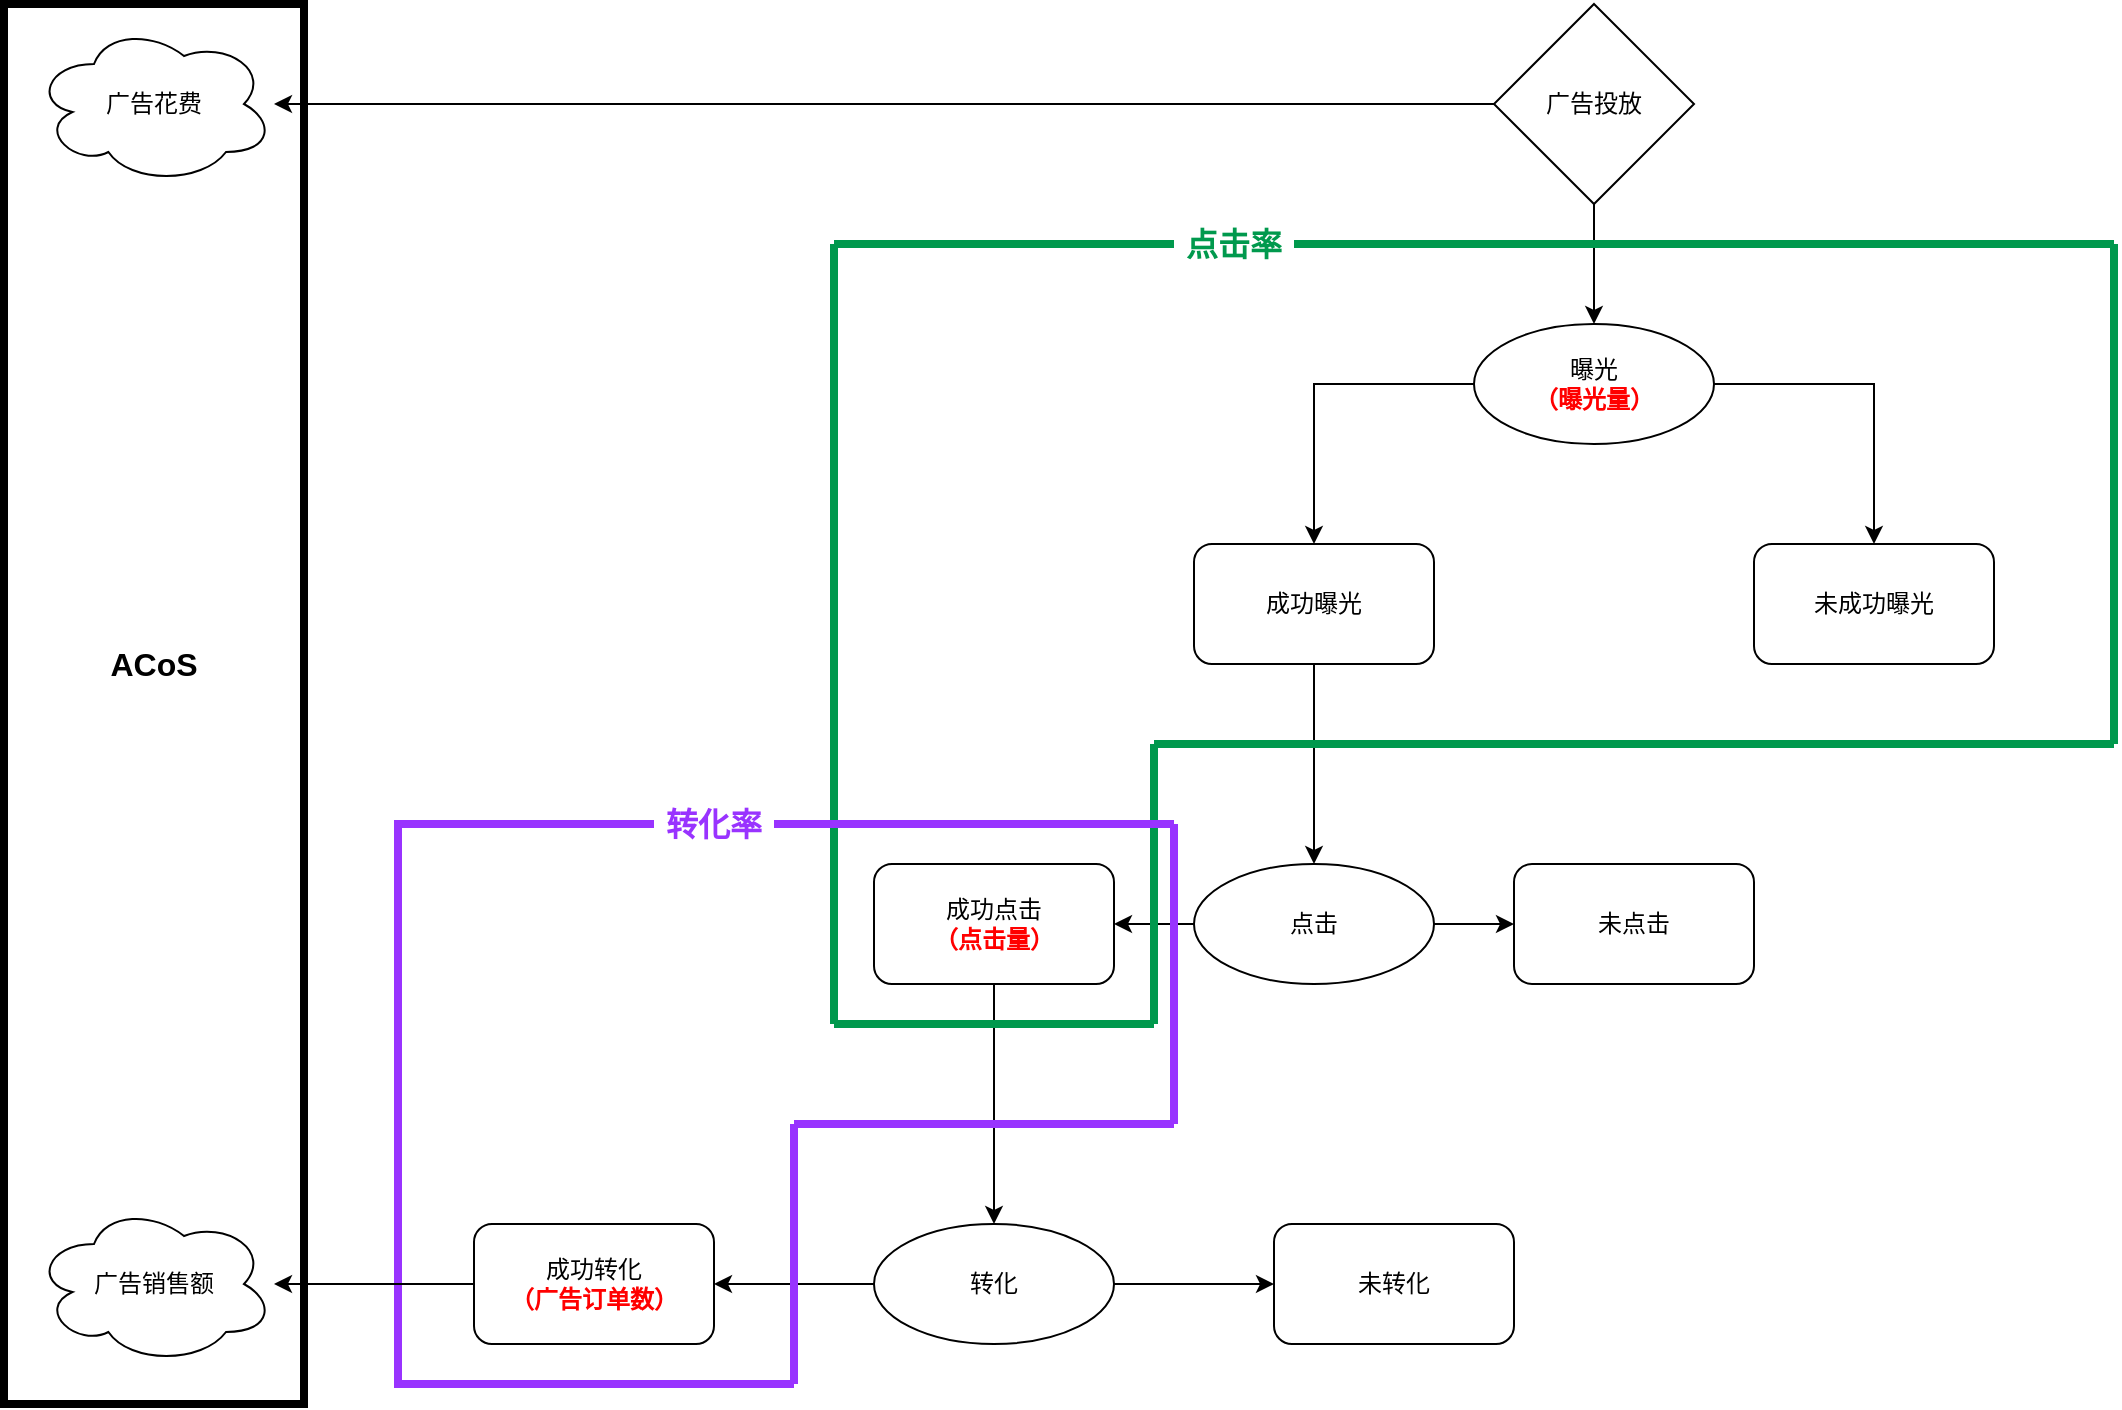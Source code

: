 <mxfile version="15.2.9" type="github">
  <diagram id="wVl1Xk5N_F89rSZ8x50N" name="广告指标分析">
    <mxGraphModel dx="2249" dy="1883" grid="1" gridSize="10" guides="1" tooltips="1" connect="1" arrows="1" fold="1" page="1" pageScale="1" pageWidth="827" pageHeight="1169" math="0" shadow="0">
      <root>
        <mxCell id="0" />
        <mxCell id="1" parent="0" />
        <mxCell id="k9bZVm2sDF13RrTvU4d4-1" value="" style="rounded=0;whiteSpace=wrap;html=1;fillColor=none;strokeWidth=4;" vertex="1" parent="1">
          <mxGeometry x="-695" y="-90" width="150" height="700" as="geometry" />
        </mxCell>
        <mxCell id="QavnCJLfeFvL9Ilh5AfC-46" value="" style="group" parent="1" vertex="1" connectable="0">
          <mxGeometry x="-500" y="-90" width="860" height="691" as="geometry" />
        </mxCell>
        <mxCell id="QavnCJLfeFvL9Ilh5AfC-20" value="成功转化&lt;br&gt;&lt;b&gt;&lt;font color=&quot;#ff0000&quot;&gt;（广告订单数）&lt;/font&gt;&lt;/b&gt;" style="whiteSpace=wrap;html=1;rounded=1;" parent="QavnCJLfeFvL9Ilh5AfC-46" vertex="1">
          <mxGeometry x="40" y="610" width="120" height="60" as="geometry" />
        </mxCell>
        <mxCell id="QavnCJLfeFvL9Ilh5AfC-21" value="" style="edgeStyle=orthogonalEdgeStyle;rounded=0;orthogonalLoop=1;jettySize=auto;html=1;" parent="QavnCJLfeFvL9Ilh5AfC-46" source="QavnCJLfeFvL9Ilh5AfC-16" target="QavnCJLfeFvL9Ilh5AfC-20" edge="1">
          <mxGeometry x="40" y="155" as="geometry" />
        </mxCell>
        <mxCell id="QavnCJLfeFvL9Ilh5AfC-2" value="曝光&lt;br&gt;&lt;b&gt;&lt;font color=&quot;#ff0000&quot;&gt;（曝光量）&lt;/font&gt;&lt;/b&gt;" style="ellipse;whiteSpace=wrap;html=1;rounded=1;" parent="QavnCJLfeFvL9Ilh5AfC-46" vertex="1">
          <mxGeometry x="540" y="160" width="120" height="60" as="geometry" />
        </mxCell>
        <mxCell id="QavnCJLfeFvL9Ilh5AfC-4" value="成功曝光" style="whiteSpace=wrap;html=1;rounded=1;" parent="QavnCJLfeFvL9Ilh5AfC-46" vertex="1">
          <mxGeometry x="400" y="270" width="120" height="60" as="geometry" />
        </mxCell>
        <mxCell id="QavnCJLfeFvL9Ilh5AfC-5" value="" style="edgeStyle=orthogonalEdgeStyle;rounded=0;orthogonalLoop=1;jettySize=auto;html=1;" parent="QavnCJLfeFvL9Ilh5AfC-46" source="QavnCJLfeFvL9Ilh5AfC-2" target="QavnCJLfeFvL9Ilh5AfC-4" edge="1">
          <mxGeometry x="240" y="40" as="geometry" />
        </mxCell>
        <mxCell id="QavnCJLfeFvL9Ilh5AfC-6" value="未成功曝光" style="whiteSpace=wrap;html=1;rounded=1;" parent="QavnCJLfeFvL9Ilh5AfC-46" vertex="1">
          <mxGeometry x="680" y="270" width="120" height="60" as="geometry" />
        </mxCell>
        <mxCell id="QavnCJLfeFvL9Ilh5AfC-7" value="" style="edgeStyle=orthogonalEdgeStyle;rounded=0;orthogonalLoop=1;jettySize=auto;html=1;" parent="QavnCJLfeFvL9Ilh5AfC-46" source="QavnCJLfeFvL9Ilh5AfC-2" target="QavnCJLfeFvL9Ilh5AfC-6" edge="1">
          <mxGeometry x="240" y="40" as="geometry" />
        </mxCell>
        <mxCell id="QavnCJLfeFvL9Ilh5AfC-8" value="点击" style="ellipse;whiteSpace=wrap;html=1;rounded=1;" parent="QavnCJLfeFvL9Ilh5AfC-46" vertex="1">
          <mxGeometry x="400" y="430" width="120" height="60" as="geometry" />
        </mxCell>
        <mxCell id="QavnCJLfeFvL9Ilh5AfC-9" value="" style="edgeStyle=orthogonalEdgeStyle;rounded=0;orthogonalLoop=1;jettySize=auto;html=1;" parent="QavnCJLfeFvL9Ilh5AfC-46" source="QavnCJLfeFvL9Ilh5AfC-4" target="QavnCJLfeFvL9Ilh5AfC-8" edge="1">
          <mxGeometry x="240" y="40" as="geometry" />
        </mxCell>
        <mxCell id="QavnCJLfeFvL9Ilh5AfC-10" value="成功点击&lt;br&gt;&lt;b&gt;&lt;font color=&quot;#ff0000&quot;&gt;（点击量）&lt;/font&gt;&lt;/b&gt;" style="rounded=1;whiteSpace=wrap;html=1;" parent="QavnCJLfeFvL9Ilh5AfC-46" vertex="1">
          <mxGeometry x="240" y="430" width="120" height="60" as="geometry" />
        </mxCell>
        <mxCell id="QavnCJLfeFvL9Ilh5AfC-11" value="" style="edgeStyle=orthogonalEdgeStyle;rounded=0;orthogonalLoop=1;jettySize=auto;html=1;" parent="QavnCJLfeFvL9Ilh5AfC-46" source="QavnCJLfeFvL9Ilh5AfC-8" target="QavnCJLfeFvL9Ilh5AfC-10" edge="1">
          <mxGeometry x="240" y="90" as="geometry" />
        </mxCell>
        <mxCell id="QavnCJLfeFvL9Ilh5AfC-14" value="未点击" style="whiteSpace=wrap;html=1;rounded=1;" parent="QavnCJLfeFvL9Ilh5AfC-46" vertex="1">
          <mxGeometry x="560" y="430" width="120" height="60" as="geometry" />
        </mxCell>
        <mxCell id="QavnCJLfeFvL9Ilh5AfC-15" value="" style="edgeStyle=orthogonalEdgeStyle;rounded=0;orthogonalLoop=1;jettySize=auto;html=1;" parent="QavnCJLfeFvL9Ilh5AfC-46" source="QavnCJLfeFvL9Ilh5AfC-8" target="QavnCJLfeFvL9Ilh5AfC-14" edge="1">
          <mxGeometry x="240" y="90" as="geometry" />
        </mxCell>
        <mxCell id="QavnCJLfeFvL9Ilh5AfC-16" value="转化" style="ellipse;whiteSpace=wrap;html=1;rounded=1;" parent="QavnCJLfeFvL9Ilh5AfC-46" vertex="1">
          <mxGeometry x="240" y="610" width="120" height="60" as="geometry" />
        </mxCell>
        <mxCell id="QavnCJLfeFvL9Ilh5AfC-17" value="" style="edgeStyle=orthogonalEdgeStyle;rounded=0;orthogonalLoop=1;jettySize=auto;html=1;" parent="QavnCJLfeFvL9Ilh5AfC-46" source="QavnCJLfeFvL9Ilh5AfC-10" target="QavnCJLfeFvL9Ilh5AfC-16" edge="1">
          <mxGeometry x="240" y="40" as="geometry" />
        </mxCell>
        <mxCell id="QavnCJLfeFvL9Ilh5AfC-19" value="广告投放" style="rhombus;whiteSpace=wrap;html=1;" parent="QavnCJLfeFvL9Ilh5AfC-46" vertex="1">
          <mxGeometry x="550" width="100" height="100" as="geometry" />
        </mxCell>
        <mxCell id="QavnCJLfeFvL9Ilh5AfC-3" value="" style="edgeStyle=orthogonalEdgeStyle;rounded=0;orthogonalLoop=1;jettySize=auto;html=1;exitX=0.5;exitY=1;exitDx=0;exitDy=0;" parent="QavnCJLfeFvL9Ilh5AfC-46" source="QavnCJLfeFvL9Ilh5AfC-19" target="QavnCJLfeFvL9Ilh5AfC-2" edge="1">
          <mxGeometry x="240" y="40" as="geometry">
            <mxPoint x="600" y="110" as="sourcePoint" />
          </mxGeometry>
        </mxCell>
        <mxCell id="QavnCJLfeFvL9Ilh5AfC-22" value="未转化" style="whiteSpace=wrap;html=1;rounded=1;" parent="QavnCJLfeFvL9Ilh5AfC-46" vertex="1">
          <mxGeometry x="440" y="610" width="120" height="60" as="geometry" />
        </mxCell>
        <mxCell id="QavnCJLfeFvL9Ilh5AfC-23" value="" style="edgeStyle=orthogonalEdgeStyle;rounded=0;orthogonalLoop=1;jettySize=auto;html=1;" parent="QavnCJLfeFvL9Ilh5AfC-46" source="QavnCJLfeFvL9Ilh5AfC-16" target="QavnCJLfeFvL9Ilh5AfC-22" edge="1">
          <mxGeometry x="240" y="155" as="geometry" />
        </mxCell>
        <mxCell id="QavnCJLfeFvL9Ilh5AfC-32" value="点击率" style="text;html=1;strokeColor=none;fillColor=none;align=center;verticalAlign=middle;whiteSpace=wrap;rounded=0;strokeWidth=1;fontColor=#00994D;fontStyle=1;fontSize=16;" parent="QavnCJLfeFvL9Ilh5AfC-46" vertex="1">
          <mxGeometry x="390" y="110" width="60" height="20" as="geometry" />
        </mxCell>
        <mxCell id="QavnCJLfeFvL9Ilh5AfC-37" value="" style="group" parent="QavnCJLfeFvL9Ilh5AfC-46" vertex="1" connectable="0">
          <mxGeometry x="220" y="120" width="640" height="390" as="geometry" />
        </mxCell>
        <mxCell id="QavnCJLfeFvL9Ilh5AfC-26" value="" style="endArrow=none;html=1;strokeColor=#00994D;strokeWidth=4;" parent="QavnCJLfeFvL9Ilh5AfC-37" edge="1">
          <mxGeometry width="50" height="50" as="geometry">
            <mxPoint y="390" as="sourcePoint" />
            <mxPoint as="targetPoint" />
          </mxGeometry>
        </mxCell>
        <mxCell id="QavnCJLfeFvL9Ilh5AfC-27" value="" style="endArrow=none;html=1;strokeColor=#00994D;strokeWidth=4;" parent="QavnCJLfeFvL9Ilh5AfC-37" edge="1">
          <mxGeometry width="50" height="50" as="geometry">
            <mxPoint y="390" as="sourcePoint" />
            <mxPoint x="160" y="390" as="targetPoint" />
          </mxGeometry>
        </mxCell>
        <mxCell id="QavnCJLfeFvL9Ilh5AfC-28" value="" style="endArrow=none;html=1;strokeColor=#00994D;strokeWidth=4;" parent="QavnCJLfeFvL9Ilh5AfC-37" edge="1">
          <mxGeometry width="50" height="50" as="geometry">
            <mxPoint x="160" y="390" as="sourcePoint" />
            <mxPoint x="160" y="250" as="targetPoint" />
          </mxGeometry>
        </mxCell>
        <mxCell id="QavnCJLfeFvL9Ilh5AfC-29" value="" style="endArrow=none;html=1;startArrow=none;strokeColor=#00994D;strokeWidth=4;" parent="QavnCJLfeFvL9Ilh5AfC-37" source="QavnCJLfeFvL9Ilh5AfC-32" edge="1">
          <mxGeometry width="50" height="50" as="geometry">
            <mxPoint as="sourcePoint" />
            <mxPoint x="640" as="targetPoint" />
          </mxGeometry>
        </mxCell>
        <mxCell id="QavnCJLfeFvL9Ilh5AfC-30" value="" style="endArrow=none;html=1;strokeColor=#00994D;strokeWidth=4;" parent="QavnCJLfeFvL9Ilh5AfC-37" edge="1">
          <mxGeometry width="50" height="50" as="geometry">
            <mxPoint x="160" y="250" as="sourcePoint" />
            <mxPoint x="640" y="250" as="targetPoint" />
          </mxGeometry>
        </mxCell>
        <mxCell id="QavnCJLfeFvL9Ilh5AfC-31" value="" style="endArrow=none;html=1;strokeColor=#00994D;strokeWidth=4;" parent="QavnCJLfeFvL9Ilh5AfC-37" edge="1">
          <mxGeometry width="50" height="50" as="geometry">
            <mxPoint x="640" y="250" as="sourcePoint" />
            <mxPoint x="640" as="targetPoint" />
          </mxGeometry>
        </mxCell>
        <mxCell id="QavnCJLfeFvL9Ilh5AfC-33" value="" style="endArrow=none;html=1;strokeColor=#00994D;strokeWidth=4;" parent="QavnCJLfeFvL9Ilh5AfC-37" target="QavnCJLfeFvL9Ilh5AfC-32" edge="1">
          <mxGeometry width="50" height="50" as="geometry">
            <mxPoint as="sourcePoint" />
            <mxPoint x="640" as="targetPoint" />
          </mxGeometry>
        </mxCell>
        <mxCell id="QavnCJLfeFvL9Ilh5AfC-44" value="" style="endArrow=none;html=1;fontSize=16;fontColor=#B266FF;strokeColor=#9933FF;strokeWidth=4;" parent="QavnCJLfeFvL9Ilh5AfC-37" edge="1">
          <mxGeometry width="50" height="50" relative="1" as="geometry">
            <mxPoint x="-30" y="290" as="sourcePoint" />
            <mxPoint x="170" y="290" as="targetPoint" />
          </mxGeometry>
        </mxCell>
        <mxCell id="QavnCJLfeFvL9Ilh5AfC-38" value="" style="endArrow=none;html=1;fontSize=16;fontColor=#B266FF;strokeColor=#9933FF;strokeWidth=4;" parent="QavnCJLfeFvL9Ilh5AfC-46" edge="1">
          <mxGeometry width="50" height="50" relative="1" as="geometry">
            <mxPoint x="2" y="691" as="sourcePoint" />
            <mxPoint x="2" y="410" as="targetPoint" />
          </mxGeometry>
        </mxCell>
        <mxCell id="QavnCJLfeFvL9Ilh5AfC-39" value="" style="endArrow=none;html=1;fontSize=16;fontColor=#B266FF;strokeColor=#9933FF;strokeWidth=4;entryX=0;entryY=0.5;entryDx=0;entryDy=0;" parent="QavnCJLfeFvL9Ilh5AfC-46" target="QavnCJLfeFvL9Ilh5AfC-45" edge="1">
          <mxGeometry width="50" height="50" relative="1" as="geometry">
            <mxPoint y="410" as="sourcePoint" />
            <mxPoint x="140" y="410" as="targetPoint" />
          </mxGeometry>
        </mxCell>
        <mxCell id="QavnCJLfeFvL9Ilh5AfC-40" value="" style="endArrow=none;html=1;fontSize=16;fontColor=#B266FF;strokeColor=#9933FF;strokeWidth=4;" parent="QavnCJLfeFvL9Ilh5AfC-46" edge="1">
          <mxGeometry width="50" height="50" relative="1" as="geometry">
            <mxPoint y="690" as="sourcePoint" />
            <mxPoint x="200" y="690" as="targetPoint" />
          </mxGeometry>
        </mxCell>
        <mxCell id="QavnCJLfeFvL9Ilh5AfC-41" value="" style="endArrow=none;html=1;fontSize=16;fontColor=#B266FF;strokeColor=#9933FF;strokeWidth=4;" parent="QavnCJLfeFvL9Ilh5AfC-46" edge="1">
          <mxGeometry width="50" height="50" relative="1" as="geometry">
            <mxPoint x="200" y="560" as="sourcePoint" />
            <mxPoint x="200" y="690" as="targetPoint" />
          </mxGeometry>
        </mxCell>
        <mxCell id="QavnCJLfeFvL9Ilh5AfC-42" value="" style="endArrow=none;html=1;fontSize=16;fontColor=#B266FF;strokeColor=#9933FF;strokeWidth=4;" parent="QavnCJLfeFvL9Ilh5AfC-46" edge="1">
          <mxGeometry width="50" height="50" relative="1" as="geometry">
            <mxPoint x="200" y="560" as="sourcePoint" />
            <mxPoint x="390" y="560" as="targetPoint" />
          </mxGeometry>
        </mxCell>
        <mxCell id="QavnCJLfeFvL9Ilh5AfC-43" value="" style="endArrow=none;html=1;fontSize=16;fontColor=#B266FF;strokeColor=#9933FF;strokeWidth=4;" parent="QavnCJLfeFvL9Ilh5AfC-46" edge="1">
          <mxGeometry width="50" height="50" relative="1" as="geometry">
            <mxPoint x="390" y="560" as="sourcePoint" />
            <mxPoint x="390" y="410" as="targetPoint" />
          </mxGeometry>
        </mxCell>
        <mxCell id="QavnCJLfeFvL9Ilh5AfC-45" value="转化率" style="text;html=1;strokeColor=none;fillColor=none;align=center;verticalAlign=middle;whiteSpace=wrap;rounded=0;strokeWidth=1;fontColor=#9933FF;fontStyle=1;fontSize=16;" parent="QavnCJLfeFvL9Ilh5AfC-46" vertex="1">
          <mxGeometry x="130" y="400" width="60" height="20" as="geometry" />
        </mxCell>
        <mxCell id="QavnCJLfeFvL9Ilh5AfC-47" value="广告销售额" style="ellipse;shape=cloud;whiteSpace=wrap;html=1;rounded=1;" parent="1" vertex="1">
          <mxGeometry x="-680" y="510" width="120" height="80" as="geometry" />
        </mxCell>
        <mxCell id="QavnCJLfeFvL9Ilh5AfC-48" value="" style="edgeStyle=orthogonalEdgeStyle;rounded=0;orthogonalLoop=1;jettySize=auto;html=1;fontSize=16;fontColor=none;strokeColor=default;strokeWidth=1;noLabel=1;" parent="1" source="QavnCJLfeFvL9Ilh5AfC-20" target="QavnCJLfeFvL9Ilh5AfC-47" edge="1">
          <mxGeometry relative="1" as="geometry" />
        </mxCell>
        <mxCell id="QavnCJLfeFvL9Ilh5AfC-49" value="广告花费" style="ellipse;shape=cloud;whiteSpace=wrap;html=1;" parent="1" vertex="1">
          <mxGeometry x="-680" y="-80" width="120" height="80" as="geometry" />
        </mxCell>
        <mxCell id="QavnCJLfeFvL9Ilh5AfC-50" value="" style="edgeStyle=orthogonalEdgeStyle;rounded=0;orthogonalLoop=1;jettySize=auto;html=1;fontSize=16;fontColor=none;strokeColor=default;strokeWidth=1;" parent="1" source="QavnCJLfeFvL9Ilh5AfC-19" target="QavnCJLfeFvL9Ilh5AfC-49" edge="1">
          <mxGeometry relative="1" as="geometry" />
        </mxCell>
        <mxCell id="k9bZVm2sDF13RrTvU4d4-2" value="ACoS" style="text;html=1;strokeColor=none;fillColor=none;align=center;verticalAlign=middle;whiteSpace=wrap;rounded=0;fontSize=16;fontStyle=1" vertex="1" parent="1">
          <mxGeometry x="-640" y="230" width="40" height="20" as="geometry" />
        </mxCell>
      </root>
    </mxGraphModel>
  </diagram>
</mxfile>

